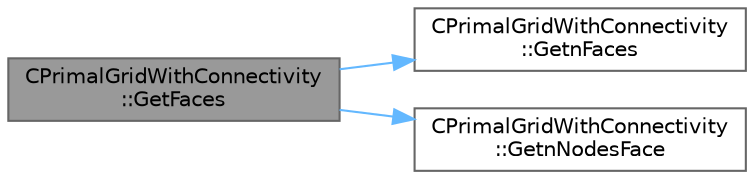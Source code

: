 digraph "CPrimalGridWithConnectivity::GetFaces"
{
 // LATEX_PDF_SIZE
  bgcolor="transparent";
  edge [fontname=Helvetica,fontsize=10,labelfontname=Helvetica,labelfontsize=10];
  node [fontname=Helvetica,fontsize=10,shape=box,height=0.2,width=0.4];
  rankdir="LR";
  Node1 [id="Node000001",label="CPrimalGridWithConnectivity\l::GetFaces",height=0.2,width=0.4,color="gray40", fillcolor="grey60", style="filled", fontcolor="black",tooltip="Get nodes contained in a face."];
  Node1 -> Node2 [id="edge1_Node000001_Node000002",color="steelblue1",style="solid",tooltip=" "];
  Node2 [id="Node000002",label="CPrimalGridWithConnectivity\l::GetnFaces",height=0.2,width=0.4,color="grey40", fillcolor="white", style="filled",URL="$classCPrimalGridWithConnectivity.html#aa8f12045ee2ee23b06dd701a2a37ecfe",tooltip="Get number of faces of the element."];
  Node1 -> Node3 [id="edge2_Node000001_Node000003",color="steelblue1",style="solid",tooltip=" "];
  Node3 [id="Node000003",label="CPrimalGridWithConnectivity\l::GetnNodesFace",height=0.2,width=0.4,color="grey40", fillcolor="white", style="filled",URL="$classCPrimalGridWithConnectivity.html#a72543fe7925ef765b1960d6c95dc7097",tooltip="Get number of nodes of a face of the element."];
}
